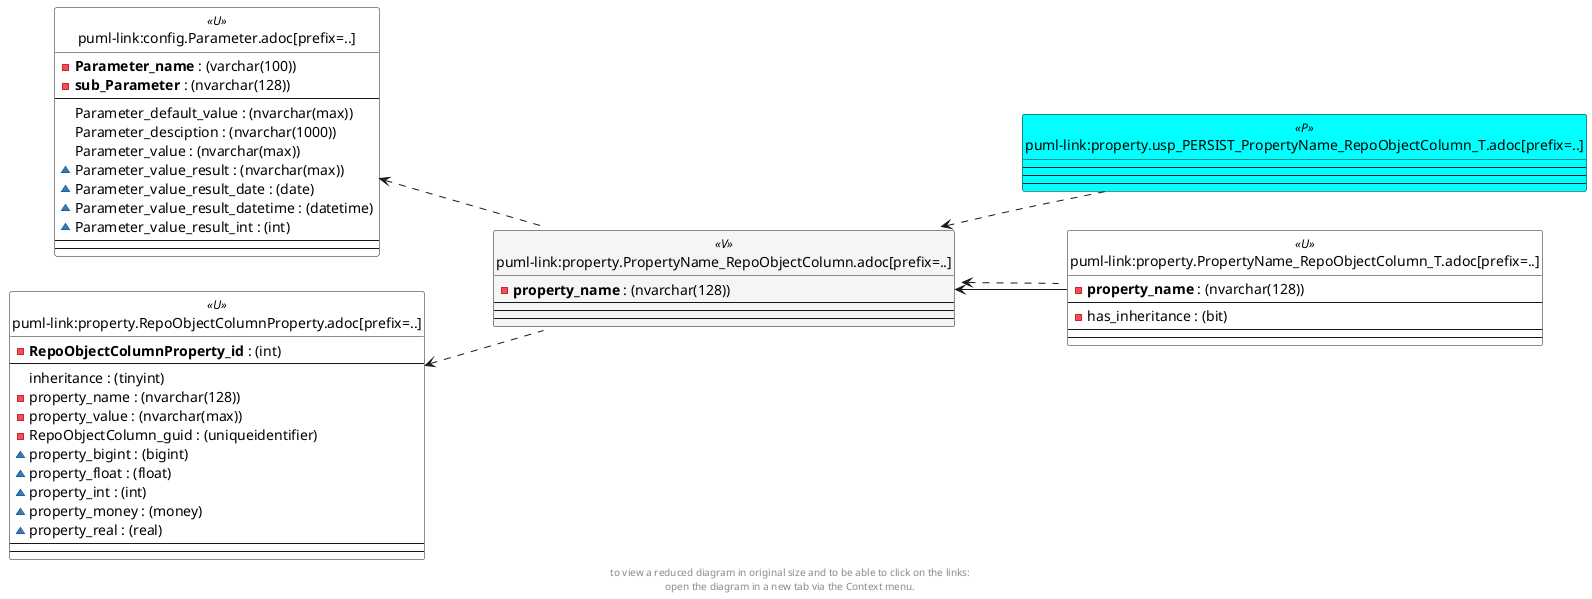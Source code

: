 @startuml
left to right direction
'top to bottom direction
hide circle
'avoide "." issues:
set namespaceSeparator none


skinparam class {
  BackgroundColor White
  BackgroundColor<<FN>> Yellow
  BackgroundColor<<FS>> Yellow
  BackgroundColor<<FT>> LightGray
  BackgroundColor<<IF>> Yellow
  BackgroundColor<<IS>> Yellow
  BackgroundColor<<P>> Aqua
  BackgroundColor<<PC>> Aqua
  BackgroundColor<<SN>> Yellow
  BackgroundColor<<SO>> SlateBlue
  BackgroundColor<<TF>> LightGray
  BackgroundColor<<TR>> Tomato
  BackgroundColor<<U>> White
  BackgroundColor<<V>> WhiteSmoke
  BackgroundColor<<X>> Aqua
}


entity "puml-link:config.Parameter.adoc[prefix=..]" as config.Parameter << U >> {
  - **Parameter_name** : (varchar(100))
  - **sub_Parameter** : (nvarchar(128))
  --
  Parameter_default_value : (nvarchar(max))
  Parameter_desciption : (nvarchar(1000))
  Parameter_value : (nvarchar(max))
  ~ Parameter_value_result : (nvarchar(max))
  ~ Parameter_value_result_date : (date)
  ~ Parameter_value_result_datetime : (datetime)
  ~ Parameter_value_result_int : (int)
  --
  --
}

entity "puml-link:property.PropertyName_RepoObjectColumn.adoc[prefix=..]" as property.PropertyName_RepoObjectColumn << V >> {
  - **property_name** : (nvarchar(128))
  --
  --
  --
}

entity "puml-link:property.PropertyName_RepoObjectColumn_T.adoc[prefix=..]" as property.PropertyName_RepoObjectColumn_T << U >> {
  - **property_name** : (nvarchar(128))
  --
  - has_inheritance : (bit)
  --
  --
}

entity "puml-link:property.RepoObjectColumnProperty.adoc[prefix=..]" as property.RepoObjectColumnProperty << U >> {
  - **RepoObjectColumnProperty_id** : (int)
  --
  inheritance : (tinyint)
  - property_name : (nvarchar(128))
  - property_value : (nvarchar(max))
  - RepoObjectColumn_guid : (uniqueidentifier)
  ~ property_bigint : (bigint)
  ~ property_float : (float)
  ~ property_int : (int)
  ~ property_money : (money)
  ~ property_real : (real)
  --
  --
}

entity "puml-link:property.usp_PERSIST_PropertyName_RepoObjectColumn_T.adoc[prefix=..]" as property.usp_PERSIST_PropertyName_RepoObjectColumn_T << P >> {
  --
  --
  --
}

config.Parameter <.. property.PropertyName_RepoObjectColumn
property.PropertyName_RepoObjectColumn <.. property.PropertyName_RepoObjectColumn_T
property.PropertyName_RepoObjectColumn <.. property.usp_PERSIST_PropertyName_RepoObjectColumn_T
property.RepoObjectColumnProperty <.. property.PropertyName_RepoObjectColumn
property.PropertyName_RepoObjectColumn::property_name <-- property.PropertyName_RepoObjectColumn_T::property_name
footer
to view a reduced diagram in original size and to be able to click on the links:
open the diagram in a new tab via the Context menu.
end footer

@enduml

